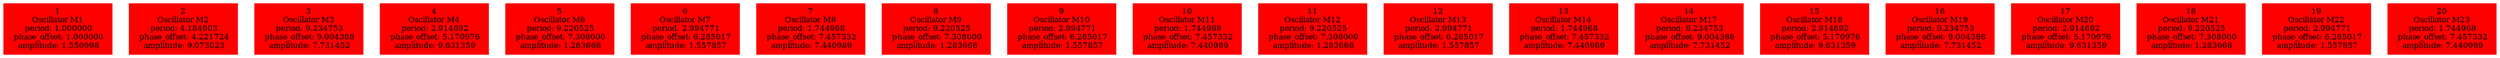  digraph g{ forcelabels=true;
1 [label=<1<BR />Oscillator M1<BR /> period: 1.000000<BR /> phase_offset: 1.000000<BR /> amplitude: 1.550998>, shape=box,color=red,style=filled,fontsize=8];2 [label=<2<BR />Oscillator M2<BR /> period: 4.184903<BR /> phase_offset: 4.221724<BR /> amplitude: 9.073023>, shape=box,color=red,style=filled,fontsize=8];3 [label=<3<BR />Oscillator M3<BR /> period: 9.234753<BR /> phase_offset: 9.004388<BR /> amplitude: 7.731452>, shape=box,color=red,style=filled,fontsize=8];4 [label=<4<BR />Oscillator M4<BR /> period: 2.914692<BR /> phase_offset: 5.170976<BR /> amplitude: 9.631359>, shape=box,color=red,style=filled,fontsize=8];5 [label=<5<BR />Oscillator M6<BR /> period: 9.220525<BR /> phase_offset: 7.308000<BR /> amplitude: 1.283668>, shape=box,color=red,style=filled,fontsize=8];6 [label=<6<BR />Oscillator M7<BR /> period: 2.994771<BR /> phase_offset: 6.285017<BR /> amplitude: 1.557857>, shape=box,color=red,style=filled,fontsize=8];7 [label=<7<BR />Oscillator M8<BR /> period: 1.744968<BR /> phase_offset: 7.457332<BR /> amplitude: 7.440989>, shape=box,color=red,style=filled,fontsize=8];8 [label=<8<BR />Oscillator M9<BR /> period: 9.220525<BR /> phase_offset: 7.308000<BR /> amplitude: 1.283668>, shape=box,color=red,style=filled,fontsize=8];9 [label=<9<BR />Oscillator M10<BR /> period: 2.994771<BR /> phase_offset: 6.285017<BR /> amplitude: 1.557857>, shape=box,color=red,style=filled,fontsize=8];10 [label=<10<BR />Oscillator M11<BR /> period: 1.744968<BR /> phase_offset: 7.457332<BR /> amplitude: 7.440989>, shape=box,color=red,style=filled,fontsize=8];11 [label=<11<BR />Oscillator M12<BR /> period: 9.220525<BR /> phase_offset: 7.308000<BR /> amplitude: 1.283668>, shape=box,color=red,style=filled,fontsize=8];12 [label=<12<BR />Oscillator M13<BR /> period: 2.994771<BR /> phase_offset: 6.285017<BR /> amplitude: 1.557857>, shape=box,color=red,style=filled,fontsize=8];13 [label=<13<BR />Oscillator M14<BR /> period: 1.744968<BR /> phase_offset: 7.457332<BR /> amplitude: 7.440989>, shape=box,color=red,style=filled,fontsize=8];14 [label=<14<BR />Oscillator M17<BR /> period: 9.234753<BR /> phase_offset: 9.004388<BR /> amplitude: 7.731452>, shape=box,color=red,style=filled,fontsize=8];15 [label=<15<BR />Oscillator M18<BR /> period: 2.914692<BR /> phase_offset: 5.170976<BR /> amplitude: 9.631359>, shape=box,color=red,style=filled,fontsize=8];16 [label=<16<BR />Oscillator M19<BR /> period: 9.234753<BR /> phase_offset: 9.004388<BR /> amplitude: 7.731452>, shape=box,color=red,style=filled,fontsize=8];17 [label=<17<BR />Oscillator M20<BR /> period: 2.914692<BR /> phase_offset: 5.170976<BR /> amplitude: 9.631359>, shape=box,color=red,style=filled,fontsize=8];18 [label=<18<BR />Oscillator M21<BR /> period: 9.220525<BR /> phase_offset: 7.308000<BR /> amplitude: 1.283668>, shape=box,color=red,style=filled,fontsize=8];19 [label=<19<BR />Oscillator M22<BR /> period: 2.994771<BR /> phase_offset: 6.285017<BR /> amplitude: 1.557857>, shape=box,color=red,style=filled,fontsize=8];20 [label=<20<BR />Oscillator M23<BR /> period: 1.744968<BR /> phase_offset: 7.457332<BR /> amplitude: 7.440989>, shape=box,color=red,style=filled,fontsize=8]; }
